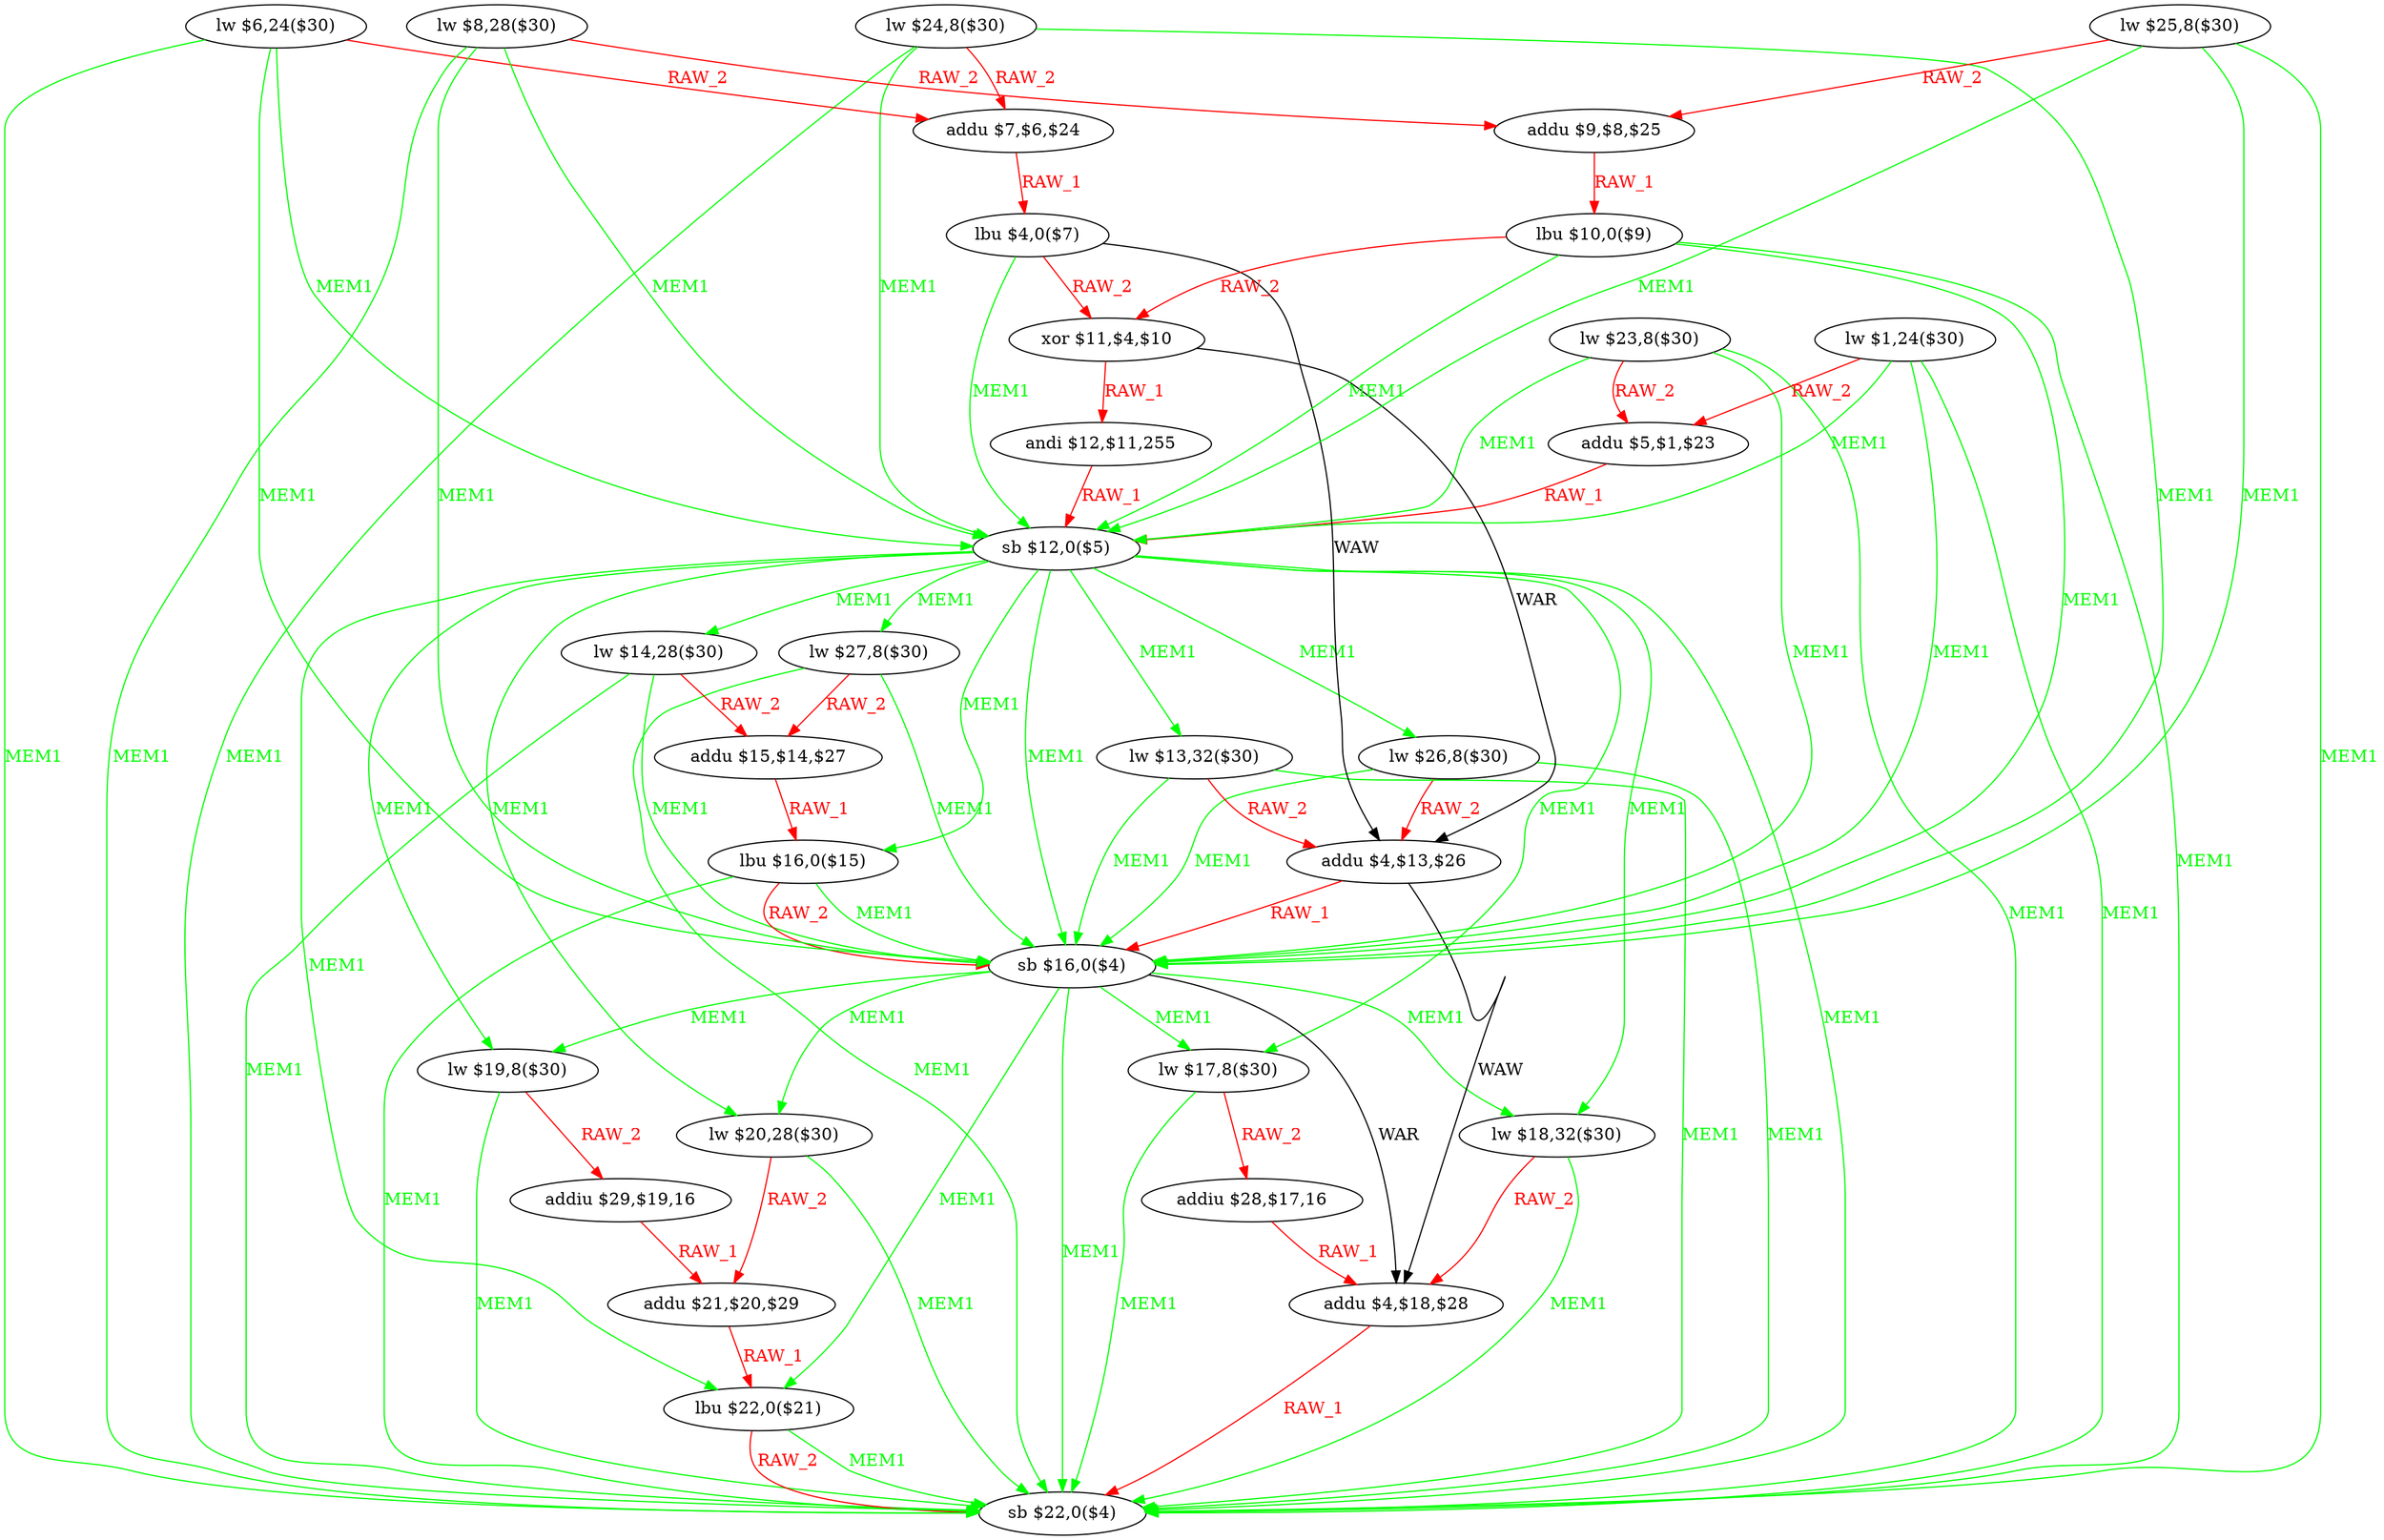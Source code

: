 digraph G1 {
node [shape = ellipse];
i0 [label = "lw $23,8($30)"] ;
i0 ->  i2 [color = red, fontcolor = red, label= "RAW_2"];
i0 ->  i13 [color = green, fontcolor = green, label= "MEM1"];
i0 ->  i21 [color = green, fontcolor = green, label= "MEM1"];
i0 ->  i31 [color = green, fontcolor = green, label= "MEM1"];
i2 [label = "addu $5,$1,$23"] ;
i2 ->  i13 [color = red, fontcolor = red, label= "RAW_1"];
i13 [label = "sb $12,0($5)"] ;
i13 ->  i14 [color = green, fontcolor = green, label= "MEM1"];
i13 ->  i15 [color = green, fontcolor = green, label= "MEM1"];
i13 ->  i17 [color = green, fontcolor = green, label= "MEM1"];
i13 ->  i18 [color = green, fontcolor = green, label= "MEM1"];
i13 ->  i20 [color = green, fontcolor = green, label= "MEM1"];
i13 ->  i21 [color = green, fontcolor = green, label= "MEM1"];
i13 ->  i22 [color = green, fontcolor = green, label= "MEM1"];
i13 ->  i24 [color = green, fontcolor = green, label= "MEM1"];
i13 ->  i26 [color = green, fontcolor = green, label= "MEM1"];
i13 ->  i28 [color = green, fontcolor = green, label= "MEM1"];
i13 ->  i30 [color = green, fontcolor = green, label= "MEM1"];
i13 ->  i31 [color = green, fontcolor = green, label= "MEM1"];
i14 [label = "lw $26,8($30)"] ;
i14 ->  i16 [color = red, fontcolor = red, label= "RAW_2"];
i14 ->  i21 [color = green, fontcolor = green, label= "MEM1"];
i14 ->  i31 [color = green, fontcolor = green, label= "MEM1"];
i16 [label = "addu $4,$13,$26"] ;
i16 ->  i21 [color = red, fontcolor = red, label= "RAW_1"];
i16 ->  i25 [label= "WAW"];
i21 [label = "sb $16,0($4)"] ;
i21 ->  i22 [color = green, fontcolor = green, label= "MEM1"];
i21 ->  i24 [color = green, fontcolor = green, label= "MEM1"];
i21 ->  i25 [label= "WAR"];
i21 ->  i26 [color = green, fontcolor = green, label= "MEM1"];
i21 ->  i28 [color = green, fontcolor = green, label= "MEM1"];
i21 ->  i30 [color = green, fontcolor = green, label= "MEM1"];
i21 ->  i31 [color = green, fontcolor = green, label= "MEM1"];
i22 [label = "lw $17,8($30)"] ;
i22 ->  i23 [color = red, fontcolor = red, label= "RAW_2"];
i22 ->  i31 [color = green, fontcolor = green, label= "MEM1"];
i23 [label = "addiu $28,$17,16"] ;
i23 ->  i25 [color = red, fontcolor = red, label= "RAW_1"];
i25 [label = "addu $4,$18,$28"] ;
i25 ->  i31 [color = red, fontcolor = red, label= "RAW_1"];
i31 [label = "sb $22,0($4)"] ;
i24 [label = "lw $18,32($30)"] ;
i24 ->  i25 [color = red, fontcolor = red, label= "RAW_2"];
i24 ->  i31 [color = green, fontcolor = green, label= "MEM1"];
i26 [label = "lw $19,8($30)"] ;
i26 ->  i27 [color = red, fontcolor = red, label= "RAW_2"];
i26 ->  i31 [color = green, fontcolor = green, label= "MEM1"];
i27 [label = "addiu $29,$19,16"] ;
i27 ->  i29 [color = red, fontcolor = red, label= "RAW_1"];
i29 [label = "addu $21,$20,$29"] ;
i29 ->  i30 [color = red, fontcolor = red, label= "RAW_1"];
i30 [label = "lbu $22,0($21)"] ;
i30 ->  i31 [color = green, fontcolor = green, label= "MEM1"];
i30 ->  i31 [color = red, fontcolor = red, label= "RAW_2"];
i28 [label = "lw $20,28($30)"] ;
i28 ->  i29 [color = red, fontcolor = red, label= "RAW_2"];
i28 ->  i31 [color = green, fontcolor = green, label= "MEM1"];
i15 [label = "lw $13,32($30)"] ;
i15 ->  i16 [color = red, fontcolor = red, label= "RAW_2"];
i15 ->  i21 [color = green, fontcolor = green, label= "MEM1"];
i15 ->  i31 [color = green, fontcolor = green, label= "MEM1"];
i17 [label = "lw $27,8($30)"] ;
i17 ->  i19 [color = red, fontcolor = red, label= "RAW_2"];
i17 ->  i21 [color = green, fontcolor = green, label= "MEM1"];
i17 ->  i31 [color = green, fontcolor = green, label= "MEM1"];
i19 [label = "addu $15,$14,$27"] ;
i19 ->  i20 [color = red, fontcolor = red, label= "RAW_1"];
i20 [label = "lbu $16,0($15)"] ;
i20 ->  i21 [color = green, fontcolor = green, label= "MEM1"];
i20 ->  i21 [color = red, fontcolor = red, label= "RAW_2"];
i20 ->  i31 [color = green, fontcolor = green, label= "MEM1"];
i18 [label = "lw $14,28($30)"] ;
i18 ->  i19 [color = red, fontcolor = red, label= "RAW_2"];
i18 ->  i21 [color = green, fontcolor = green, label= "MEM1"];
i18 ->  i31 [color = green, fontcolor = green, label= "MEM1"];
i1 [label = "lw $1,24($30)"] ;
i1 ->  i2 [color = red, fontcolor = red, label= "RAW_2"];
i1 ->  i13 [color = green, fontcolor = green, label= "MEM1"];
i1 ->  i21 [color = green, fontcolor = green, label= "MEM1"];
i1 ->  i31 [color = green, fontcolor = green, label= "MEM1"];
i3 [label = "lw $24,8($30)"] ;
i3 ->  i5 [color = red, fontcolor = red, label= "RAW_2"];
i3 ->  i13 [color = green, fontcolor = green, label= "MEM1"];
i3 ->  i21 [color = green, fontcolor = green, label= "MEM1"];
i3 ->  i31 [color = green, fontcolor = green, label= "MEM1"];
i5 [label = "addu $7,$6,$24"] ;
i5 ->  i6 [color = red, fontcolor = red, label= "RAW_1"];
i6 [label = "lbu $4,0($7)"] ;
i6 ->  i11 [color = red, fontcolor = red, label= "RAW_2"];
i6 ->  i13 [color = green, fontcolor = green, label= "MEM1"];
i6 ->  i16 [label= "WAW"];
i11 [label = "xor $11,$4,$10"] ;
i11 ->  i12 [color = red, fontcolor = red, label= "RAW_1"];
i11 ->  i16 [label= "WAR"];
i12 [label = "andi $12,$11,255"] ;
i12 ->  i13 [color = red, fontcolor = red, label= "RAW_1"];
i4 [label = "lw $6,24($30)"] ;
i4 ->  i5 [color = red, fontcolor = red, label= "RAW_2"];
i4 ->  i13 [color = green, fontcolor = green, label= "MEM1"];
i4 ->  i21 [color = green, fontcolor = green, label= "MEM1"];
i4 ->  i31 [color = green, fontcolor = green, label= "MEM1"];
i7 [label = "lw $25,8($30)"] ;
i7 ->  i9 [color = red, fontcolor = red, label= "RAW_2"];
i7 ->  i13 [color = green, fontcolor = green, label= "MEM1"];
i7 ->  i21 [color = green, fontcolor = green, label= "MEM1"];
i7 ->  i31 [color = green, fontcolor = green, label= "MEM1"];
i9 [label = "addu $9,$8,$25"] ;
i9 ->  i10 [color = red, fontcolor = red, label= "RAW_1"];
i10 [label = "lbu $10,0($9)"] ;
i10 ->  i11 [color = red, fontcolor = red, label= "RAW_2"];
i10 ->  i13 [color = green, fontcolor = green, label= "MEM1"];
i10 ->  i21 [color = green, fontcolor = green, label= "MEM1"];
i10 ->  i31 [color = green, fontcolor = green, label= "MEM1"];
i8 [label = "lw $8,28($30)"] ;
i8 ->  i9 [color = red, fontcolor = red, label= "RAW_2"];
i8 ->  i13 [color = green, fontcolor = green, label= "MEM1"];
i8 ->  i21 [color = green, fontcolor = green, label= "MEM1"];
i8 ->  i31 [color = green, fontcolor = green, label= "MEM1"];
}
